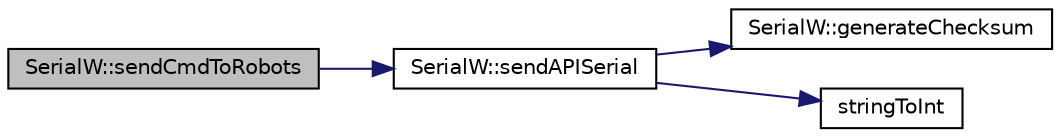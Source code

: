 digraph "SerialW::sendCmdToRobots"
{
 // INTERACTIVE_SVG=YES
  edge [fontname="Helvetica",fontsize="10",labelfontname="Helvetica",labelfontsize="10"];
  node [fontname="Helvetica",fontsize="10",shape=record];
  rankdir="LR";
  Node18 [label="SerialW::sendCmdToRobots",height=0.2,width=0.4,color="black", fillcolor="grey75", style="filled", fontcolor="black"];
  Node18 -> Node19 [color="midnightblue",fontsize="10",style="solid",fontname="Helvetica"];
  Node19 [label="SerialW::sendAPISerial",height=0.2,width=0.4,color="black", fillcolor="white", style="filled",URL="$class_serial_w.html#a482e8608c6048b44b0772fecf8a922d9"];
  Node19 -> Node20 [color="midnightblue",fontsize="10",style="solid",fontname="Helvetica"];
  Node20 [label="SerialW::generateChecksum",height=0.2,width=0.4,color="black", fillcolor="white", style="filled",URL="$class_serial_w.html#a757c428d5a375862430ddef74512a043"];
  Node19 -> Node21 [color="midnightblue",fontsize="10",style="solid",fontname="Helvetica"];
  Node21 [label="stringToInt",height=0.2,width=0.4,color="black", fillcolor="white", style="filled",URL="$serial_w_8cpp.html#a813a1704f4f83398a435c67e028b0eb3"];
}
